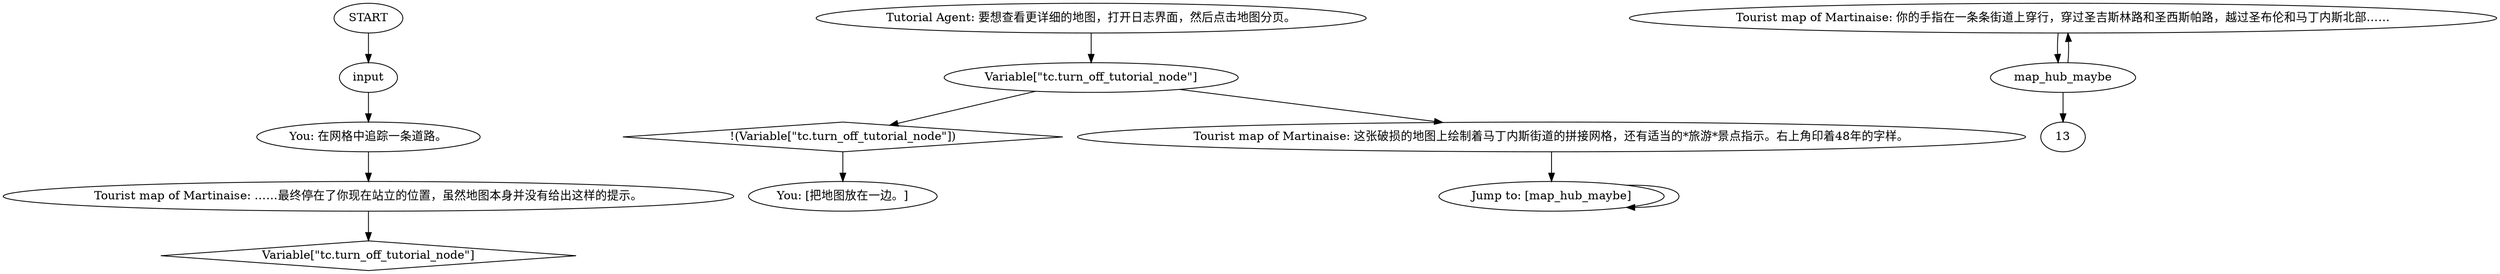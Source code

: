 # INVENTORY / MAP OF MARTINAISE
# because the map is possibly a readable items, it might need some sort of an interaction dialogue?
# ==================================================
digraph G {
	  0 [label="START"];
	  1 [label="input"];
	  2 [label="Tutorial Agent: 要想查看更详细的地图，打开日志界面，然后点击地图分页。"];
	  3 [label="You: [把地图放在一边。]"];
	  4 [label="Tourist map of Martinaise: 你的手指在一条条街道上穿行，穿过圣吉斯林路和圣西斯帕路，越过圣布伦和马丁内斯北部……"];
	  5 [label="Tourist map of Martinaise: ……最终停在了你现在站立的位置，虽然地图本身并没有给出这样的提示。"];
	  6 [label="map_hub_maybe"];
	  7 [label="Jump to: [map_hub_maybe]"];
	  8 [label="Variable[\"tc.turn_off_tutorial_node\"]"];
	  9 [label="Variable[\"tc.turn_off_tutorial_node\"]", shape=diamond];
	  10 [label="!(Variable[\"tc.turn_off_tutorial_node\"])", shape=diamond];
	  11 [label="Tourist map of Martinaise: 这张破损的地图上绘制着马丁内斯街道的拼接网格，还有适当的*旅游*景点指示。右上角印着48年的字样。"];
	  12 [label="You: 在网格中追踪一条道路。"];
	  0 -> 1
	  1 -> 12
	  2 -> 8
	  4 -> 6
	  5 -> 9
	  6 -> 4
	  6 -> 13
	  7 -> 7
	  8 -> 10
	  8 -> 11
	  10 -> 3
	  11 -> 7
	  12 -> 5
}

